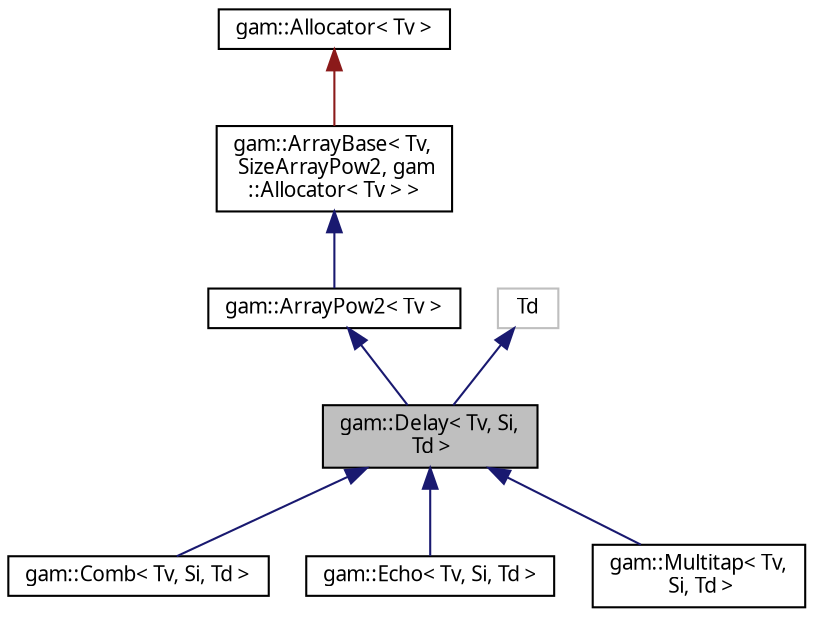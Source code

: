 digraph "gam::Delay&lt; Tv, Si, Td &gt;"
{
 // LATEX_PDF_SIZE
  bgcolor="transparent";
  edge [fontname="FreeSans.ttf",fontsize="10",labelfontname="FreeSans.ttf",labelfontsize="10"];
  node [fontname="FreeSans.ttf",fontsize="10",shape=record];
  Node1 [label="gam::Delay\< Tv, Si,\l Td \>",height=0.2,width=0.4,color="black", fillcolor="grey75", style="filled", fontcolor="black",tooltip="Variable length delay line."];
  Node2 -> Node1 [dir="back",color="midnightblue",fontsize="10",style="solid",fontname="FreeSans.ttf"];
  Node2 [label="gam::ArrayPow2\< Tv \>",height=0.2,width=0.4,color="black",URL="$classgam_1_1_array_pow2.html",tooltip=" "];
  Node3 -> Node2 [dir="back",color="midnightblue",fontsize="10",style="solid",fontname="FreeSans.ttf"];
  Node3 [label="gam::ArrayBase\< Tv,\l SizeArrayPow2, gam\l::Allocator\< Tv \> \>",height=0.2,width=0.4,color="black",URL="$classgam_1_1_array_base.html",tooltip=" "];
  Node4 -> Node3 [dir="back",color="firebrick4",fontsize="10",style="solid",fontname="FreeSans.ttf"];
  Node4 [label="gam::Allocator\< Tv \>",height=0.2,width=0.4,color="black",URL="$classgam_1_1_allocator.html",tooltip=" "];
  Node5 -> Node1 [dir="back",color="midnightblue",fontsize="10",style="solid",fontname="FreeSans.ttf"];
  Node5 [label="Td",height=0.2,width=0.4,color="grey75",tooltip=" "];
  Node1 -> Node6 [dir="back",color="midnightblue",fontsize="10",style="solid",fontname="FreeSans.ttf"];
  Node6 [label="gam::Comb\< Tv, Si, Td \>",height=0.2,width=0.4,color="black",URL="$classgam_1_1_comb.html",tooltip="Variable length delay-line with feedback and/or feedforward."];
  Node1 -> Node7 [dir="back",color="midnightblue",fontsize="10",style="solid",fontname="FreeSans.ttf"];
  Node7 [label="gam::Echo\< Tv, Si, Td \>",height=0.2,width=0.4,color="black",URL="$classgam_1_1_echo.html",tooltip="Recursive echo with loop filter."];
  Node1 -> Node8 [dir="back",color="midnightblue",fontsize="10",style="solid",fontname="FreeSans.ttf"];
  Node8 [label="gam::Multitap\< Tv,\l Si, Td \>",height=0.2,width=0.4,color="black",URL="$classgam_1_1_multitap.html",tooltip="Variable delay-line with multiple read taps."];
}
